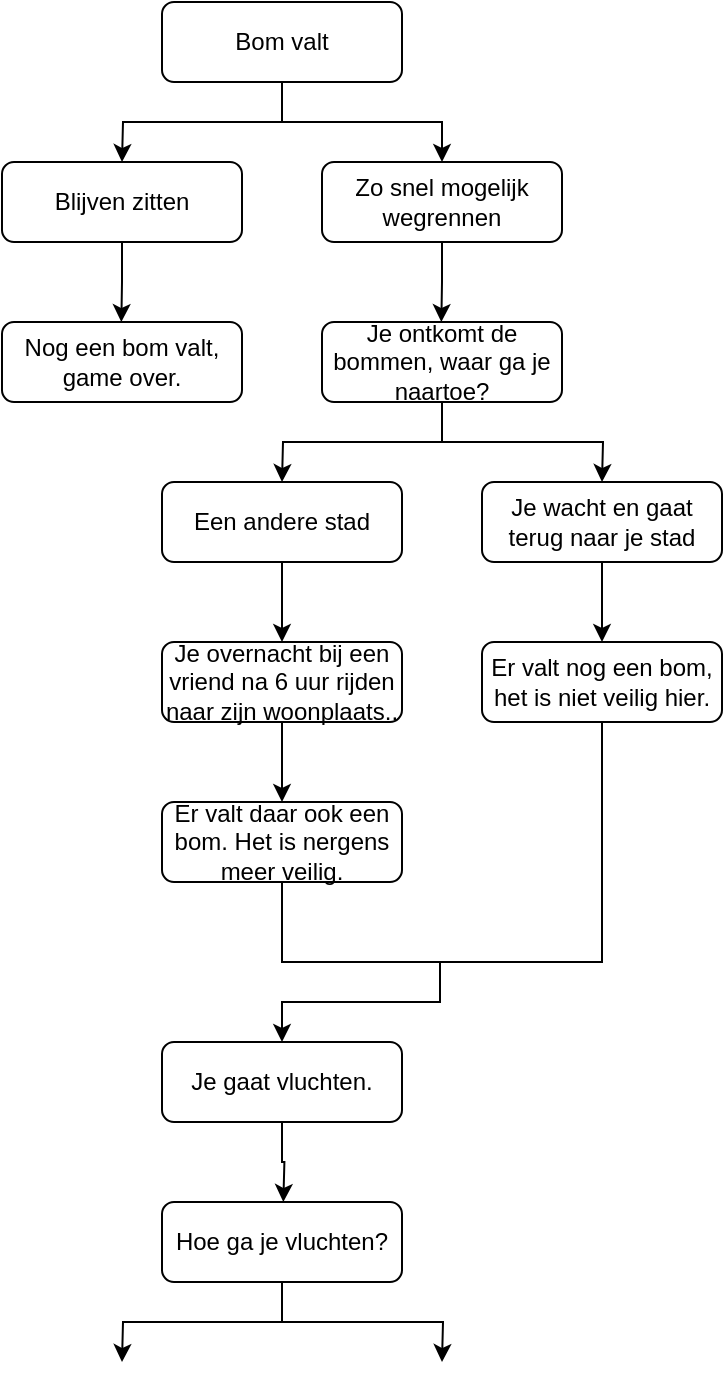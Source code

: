 <mxfile version="13.8.7" type="github">
  <diagram id="C5RBs43oDa-KdzZeNtuy" name="Page-1">
    <mxGraphModel dx="2206" dy="716" grid="1" gridSize="10" guides="1" tooltips="1" connect="1" arrows="1" fold="1" page="1" pageScale="1" pageWidth="827" pageHeight="1169" math="0" shadow="0">
      <root>
        <mxCell id="WIyWlLk6GJQsqaUBKTNV-0" />
        <mxCell id="WIyWlLk6GJQsqaUBKTNV-1" parent="WIyWlLk6GJQsqaUBKTNV-0" />
        <mxCell id="3TFnIGTafX-QFJgqI6-p-0" style="edgeStyle=orthogonalEdgeStyle;rounded=0;orthogonalLoop=1;jettySize=auto;html=1;exitX=0.5;exitY=1;exitDx=0;exitDy=0;" parent="WIyWlLk6GJQsqaUBKTNV-1" source="WIyWlLk6GJQsqaUBKTNV-3" edge="1">
          <mxGeometry relative="1" as="geometry">
            <mxPoint x="80" y="160" as="targetPoint" />
            <Array as="points">
              <mxPoint y="140" />
              <mxPoint x="80" y="140" />
              <mxPoint x="80" y="160" />
            </Array>
          </mxGeometry>
        </mxCell>
        <mxCell id="3TFnIGTafX-QFJgqI6-p-1" style="edgeStyle=orthogonalEdgeStyle;rounded=0;orthogonalLoop=1;jettySize=auto;html=1;exitX=0.5;exitY=1;exitDx=0;exitDy=0;" parent="WIyWlLk6GJQsqaUBKTNV-1" source="WIyWlLk6GJQsqaUBKTNV-3" edge="1">
          <mxGeometry relative="1" as="geometry">
            <mxPoint x="-80" y="160" as="targetPoint" />
          </mxGeometry>
        </mxCell>
        <mxCell id="WIyWlLk6GJQsqaUBKTNV-3" value="Bom valt" style="rounded=1;whiteSpace=wrap;html=1;fontSize=12;glass=0;strokeWidth=1;shadow=0;" parent="WIyWlLk6GJQsqaUBKTNV-1" vertex="1">
          <mxGeometry x="-60" y="80" width="120" height="40" as="geometry" />
        </mxCell>
        <mxCell id="3TFnIGTafX-QFJgqI6-p-6" style="edgeStyle=orthogonalEdgeStyle;rounded=0;orthogonalLoop=1;jettySize=auto;html=1;exitX=0.5;exitY=1;exitDx=0;exitDy=0;" parent="WIyWlLk6GJQsqaUBKTNV-1" source="3TFnIGTafX-QFJgqI6-p-2" edge="1">
          <mxGeometry relative="1" as="geometry">
            <mxPoint x="-80.333" y="240" as="targetPoint" />
          </mxGeometry>
        </mxCell>
        <mxCell id="3TFnIGTafX-QFJgqI6-p-2" value="Blijven zitten" style="rounded=1;whiteSpace=wrap;html=1;" parent="WIyWlLk6GJQsqaUBKTNV-1" vertex="1">
          <mxGeometry x="-140" y="160" width="120" height="40" as="geometry" />
        </mxCell>
        <mxCell id="3TFnIGTafX-QFJgqI6-p-8" style="edgeStyle=orthogonalEdgeStyle;rounded=0;orthogonalLoop=1;jettySize=auto;html=1;exitX=0.5;exitY=1;exitDx=0;exitDy=0;" parent="WIyWlLk6GJQsqaUBKTNV-1" source="3TFnIGTafX-QFJgqI6-p-3" edge="1">
          <mxGeometry relative="1" as="geometry">
            <mxPoint x="79.667" y="240" as="targetPoint" />
          </mxGeometry>
        </mxCell>
        <mxCell id="3TFnIGTafX-QFJgqI6-p-3" value="Zo snel mogelijk wegrennen" style="rounded=1;whiteSpace=wrap;html=1;" parent="WIyWlLk6GJQsqaUBKTNV-1" vertex="1">
          <mxGeometry x="20" y="160" width="120" height="40" as="geometry" />
        </mxCell>
        <mxCell id="3TFnIGTafX-QFJgqI6-p-7" value="Nog een bom valt, game over." style="rounded=1;whiteSpace=wrap;html=1;" parent="WIyWlLk6GJQsqaUBKTNV-1" vertex="1">
          <mxGeometry x="-140" y="240" width="120" height="40" as="geometry" />
        </mxCell>
        <mxCell id="3TFnIGTafX-QFJgqI6-p-11" style="edgeStyle=orthogonalEdgeStyle;rounded=0;orthogonalLoop=1;jettySize=auto;html=1;exitX=0.5;exitY=1;exitDx=0;exitDy=0;" parent="WIyWlLk6GJQsqaUBKTNV-1" source="3TFnIGTafX-QFJgqI6-p-9" edge="1">
          <mxGeometry relative="1" as="geometry">
            <mxPoint y="320" as="targetPoint" />
          </mxGeometry>
        </mxCell>
        <mxCell id="3TFnIGTafX-QFJgqI6-p-13" style="edgeStyle=orthogonalEdgeStyle;rounded=0;orthogonalLoop=1;jettySize=auto;html=1;exitX=0.5;exitY=1;exitDx=0;exitDy=0;" parent="WIyWlLk6GJQsqaUBKTNV-1" source="3TFnIGTafX-QFJgqI6-p-9" edge="1">
          <mxGeometry relative="1" as="geometry">
            <mxPoint x="160" y="320" as="targetPoint" />
          </mxGeometry>
        </mxCell>
        <mxCell id="3TFnIGTafX-QFJgqI6-p-9" value="Je ontkomt de bommen, waar ga je naartoe?" style="rounded=1;whiteSpace=wrap;html=1;" parent="WIyWlLk6GJQsqaUBKTNV-1" vertex="1">
          <mxGeometry x="20" y="240" width="120" height="40" as="geometry" />
        </mxCell>
        <mxCell id="3TFnIGTafX-QFJgqI6-p-20" value="" style="edgeStyle=orthogonalEdgeStyle;rounded=0;orthogonalLoop=1;jettySize=auto;html=1;" parent="WIyWlLk6GJQsqaUBKTNV-1" source="3TFnIGTafX-QFJgqI6-p-12" edge="1">
          <mxGeometry relative="1" as="geometry">
            <mxPoint y="400" as="targetPoint" />
          </mxGeometry>
        </mxCell>
        <mxCell id="3TFnIGTafX-QFJgqI6-p-12" value="Een andere stad" style="rounded=1;whiteSpace=wrap;html=1;" parent="WIyWlLk6GJQsqaUBKTNV-1" vertex="1">
          <mxGeometry x="-60" y="320" width="120" height="40" as="geometry" />
        </mxCell>
        <mxCell id="3TFnIGTafX-QFJgqI6-p-18" style="edgeStyle=orthogonalEdgeStyle;rounded=0;orthogonalLoop=1;jettySize=auto;html=1;exitX=0.5;exitY=1;exitDx=0;exitDy=0;entryX=0.5;entryY=0;entryDx=0;entryDy=0;" parent="WIyWlLk6GJQsqaUBKTNV-1" source="3TFnIGTafX-QFJgqI6-p-14" target="3TFnIGTafX-QFJgqI6-p-16" edge="1">
          <mxGeometry relative="1" as="geometry" />
        </mxCell>
        <mxCell id="3TFnIGTafX-QFJgqI6-p-14" value="Je wacht en gaat terug naar je stad" style="rounded=1;whiteSpace=wrap;html=1;" parent="WIyWlLk6GJQsqaUBKTNV-1" vertex="1">
          <mxGeometry x="100" y="320" width="120" height="40" as="geometry" />
        </mxCell>
        <mxCell id="3TFnIGTafX-QFJgqI6-p-16" value="Er valt nog een bom, het is niet veilig hier." style="rounded=1;whiteSpace=wrap;html=1;" parent="WIyWlLk6GJQsqaUBKTNV-1" vertex="1">
          <mxGeometry x="100" y="400" width="120" height="40" as="geometry" />
        </mxCell>
        <mxCell id="3TFnIGTafX-QFJgqI6-p-22" value="" style="edgeStyle=orthogonalEdgeStyle;rounded=0;orthogonalLoop=1;jettySize=auto;html=1;" parent="WIyWlLk6GJQsqaUBKTNV-1" source="3TFnIGTafX-QFJgqI6-p-19" edge="1">
          <mxGeometry relative="1" as="geometry">
            <mxPoint y="480" as="targetPoint" />
          </mxGeometry>
        </mxCell>
        <mxCell id="3TFnIGTafX-QFJgqI6-p-19" value="Je overnacht bij een vriend na 6 uur rijden naar zijn woonplaats.." style="whiteSpace=wrap;html=1;rounded=1;" parent="WIyWlLk6GJQsqaUBKTNV-1" vertex="1">
          <mxGeometry x="-60" y="400" width="120" height="40" as="geometry" />
        </mxCell>
        <mxCell id="3TFnIGTafX-QFJgqI6-p-21" value="Er valt daar ook een bom. Het is nergens meer veilig." style="whiteSpace=wrap;html=1;rounded=1;" parent="WIyWlLk6GJQsqaUBKTNV-1" vertex="1">
          <mxGeometry x="-60" y="480" width="120" height="40" as="geometry" />
        </mxCell>
        <mxCell id="3TFnIGTafX-QFJgqI6-p-27" value="" style="endArrow=none;html=1;entryX=0.5;entryY=1;entryDx=0;entryDy=0;exitX=0.5;exitY=1;exitDx=0;exitDy=0;rounded=0;" parent="WIyWlLk6GJQsqaUBKTNV-1" source="3TFnIGTafX-QFJgqI6-p-16" target="3TFnIGTafX-QFJgqI6-p-21" edge="1">
          <mxGeometry width="50" height="50" relative="1" as="geometry">
            <mxPoint x="160" y="560" as="sourcePoint" />
            <mxPoint x="50" y="520" as="targetPoint" />
            <Array as="points">
              <mxPoint x="160" y="560" />
              <mxPoint y="560" />
            </Array>
          </mxGeometry>
        </mxCell>
        <mxCell id="3TFnIGTafX-QFJgqI6-p-30" value="" style="endArrow=classic;html=1;rounded=0;" parent="WIyWlLk6GJQsqaUBKTNV-1" edge="1">
          <mxGeometry width="50" height="50" relative="1" as="geometry">
            <mxPoint x="79" y="560" as="sourcePoint" />
            <mxPoint y="600" as="targetPoint" />
            <Array as="points">
              <mxPoint x="79" y="580" />
              <mxPoint x="40" y="580" />
              <mxPoint y="580" />
            </Array>
          </mxGeometry>
        </mxCell>
        <mxCell id="3TFnIGTafX-QFJgqI6-p-34" style="edgeStyle=orthogonalEdgeStyle;rounded=0;orthogonalLoop=1;jettySize=auto;html=1;exitX=0.5;exitY=1;exitDx=0;exitDy=0;" parent="WIyWlLk6GJQsqaUBKTNV-1" source="3TFnIGTafX-QFJgqI6-p-31" edge="1">
          <mxGeometry relative="1" as="geometry">
            <mxPoint x="0.667" y="680" as="targetPoint" />
          </mxGeometry>
        </mxCell>
        <mxCell id="3TFnIGTafX-QFJgqI6-p-31" value="Je gaat vluchten." style="rounded=1;whiteSpace=wrap;html=1;" parent="WIyWlLk6GJQsqaUBKTNV-1" vertex="1">
          <mxGeometry x="-60" y="600" width="120" height="40" as="geometry" />
        </mxCell>
        <mxCell id="W929-gtIN1jn1R_6tart-1" style="edgeStyle=orthogonalEdgeStyle;rounded=0;orthogonalLoop=1;jettySize=auto;html=1;exitX=0.5;exitY=1;exitDx=0;exitDy=0;" edge="1" parent="WIyWlLk6GJQsqaUBKTNV-1" source="W929-gtIN1jn1R_6tart-0">
          <mxGeometry relative="1" as="geometry">
            <mxPoint x="-80" y="760" as="targetPoint" />
          </mxGeometry>
        </mxCell>
        <mxCell id="W929-gtIN1jn1R_6tart-2" style="edgeStyle=orthogonalEdgeStyle;rounded=0;orthogonalLoop=1;jettySize=auto;html=1;exitX=0.5;exitY=1;exitDx=0;exitDy=0;" edge="1" parent="WIyWlLk6GJQsqaUBKTNV-1" source="W929-gtIN1jn1R_6tart-0">
          <mxGeometry relative="1" as="geometry">
            <mxPoint x="80" y="760" as="targetPoint" />
          </mxGeometry>
        </mxCell>
        <mxCell id="W929-gtIN1jn1R_6tart-0" value="Hoe ga je vluchten?" style="rounded=1;whiteSpace=wrap;html=1;" vertex="1" parent="WIyWlLk6GJQsqaUBKTNV-1">
          <mxGeometry x="-60" y="680" width="120" height="40" as="geometry" />
        </mxCell>
      </root>
    </mxGraphModel>
  </diagram>
</mxfile>
